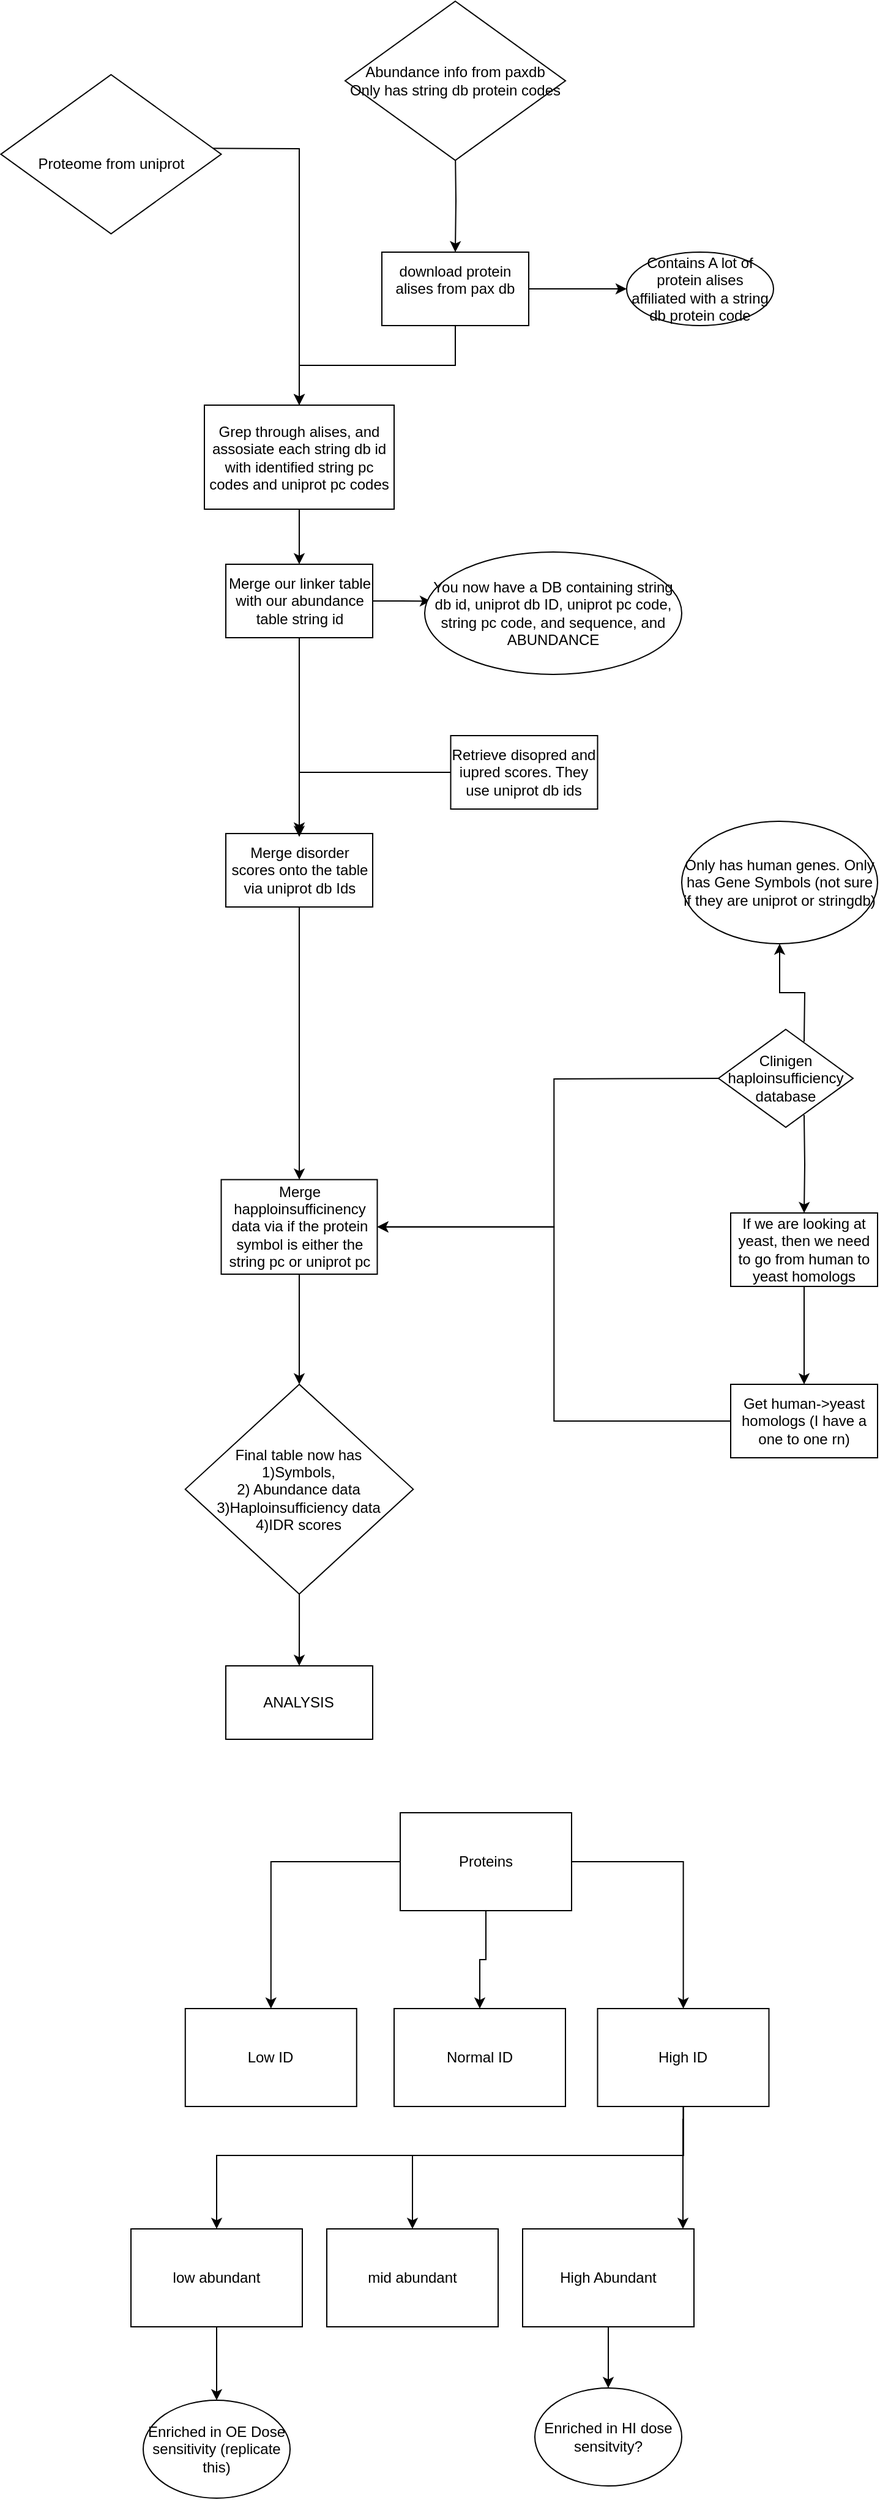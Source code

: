 <mxfile version="15.2.9" type="github">
  <diagram id="FmImgYfQ0Td1UyCWVp3n" name="Page-1">
    <mxGraphModel dx="1422" dy="820" grid="1" gridSize="10" guides="1" tooltips="1" connect="1" arrows="1" fold="1" page="1" pageScale="1" pageWidth="850" pageHeight="1100" math="0" shadow="0">
      <root>
        <mxCell id="0" />
        <mxCell id="1" parent="0" />
        <mxCell id="icuXwcs0BqdQZPv1DM7C-11" style="edgeStyle=orthogonalEdgeStyle;rounded=0;orthogonalLoop=1;jettySize=auto;html=1;" parent="1" target="icuXwcs0BqdQZPv1DM7C-7" edge="1">
          <mxGeometry relative="1" as="geometry">
            <mxPoint x="185" y="120" as="sourcePoint" />
          </mxGeometry>
        </mxCell>
        <mxCell id="icuXwcs0BqdQZPv1DM7C-4" value="" style="edgeStyle=orthogonalEdgeStyle;rounded=0;orthogonalLoop=1;jettySize=auto;html=1;" parent="1" target="icuXwcs0BqdQZPv1DM7C-3" edge="1">
          <mxGeometry relative="1" as="geometry">
            <mxPoint x="445" y="120" as="sourcePoint" />
          </mxGeometry>
        </mxCell>
        <mxCell id="icuXwcs0BqdQZPv1DM7C-6" value="" style="edgeStyle=orthogonalEdgeStyle;rounded=0;orthogonalLoop=1;jettySize=auto;html=1;" parent="1" source="icuXwcs0BqdQZPv1DM7C-3" target="icuXwcs0BqdQZPv1DM7C-5" edge="1">
          <mxGeometry relative="1" as="geometry" />
        </mxCell>
        <mxCell id="icuXwcs0BqdQZPv1DM7C-8" value="" style="edgeStyle=orthogonalEdgeStyle;rounded=0;orthogonalLoop=1;jettySize=auto;html=1;" parent="1" source="icuXwcs0BqdQZPv1DM7C-3" target="icuXwcs0BqdQZPv1DM7C-7" edge="1">
          <mxGeometry relative="1" as="geometry" />
        </mxCell>
        <mxCell id="icuXwcs0BqdQZPv1DM7C-3" value="&lt;div&gt;download protein alises from pax db &lt;br&gt;&lt;/div&gt;&lt;div&gt;&lt;br&gt;&lt;/div&gt;" style="whiteSpace=wrap;html=1;rounded=0;" parent="1" vertex="1">
          <mxGeometry x="385" y="205" width="120" height="60" as="geometry" />
        </mxCell>
        <mxCell id="icuXwcs0BqdQZPv1DM7C-5" value="Contains A lot of protein alises affiliated with a string db protein code" style="ellipse;whiteSpace=wrap;html=1;rounded=0;" parent="1" vertex="1">
          <mxGeometry x="585" y="205" width="120" height="60" as="geometry" />
        </mxCell>
        <mxCell id="icuXwcs0BqdQZPv1DM7C-35" value="" style="edgeStyle=orthogonalEdgeStyle;rounded=0;orthogonalLoop=1;jettySize=auto;html=1;" parent="1" source="icuXwcs0BqdQZPv1DM7C-7" target="icuXwcs0BqdQZPv1DM7C-34" edge="1">
          <mxGeometry relative="1" as="geometry" />
        </mxCell>
        <mxCell id="icuXwcs0BqdQZPv1DM7C-7" value="Grep through alises, and assosiate each string db id with identified string pc codes and uniprot pc codes" style="whiteSpace=wrap;html=1;rounded=0;" parent="1" vertex="1">
          <mxGeometry x="240" y="330" width="155" height="85" as="geometry" />
        </mxCell>
        <mxCell id="icuXwcs0BqdQZPv1DM7C-17" value="" style="edgeStyle=orthogonalEdgeStyle;rounded=0;orthogonalLoop=1;jettySize=auto;html=1;" parent="1" target="icuXwcs0BqdQZPv1DM7C-16" edge="1">
          <mxGeometry relative="1" as="geometry">
            <mxPoint x="317.5" y="742.75" as="sourcePoint" />
          </mxGeometry>
        </mxCell>
        <mxCell id="icuXwcs0BqdQZPv1DM7C-19" value="" style="edgeStyle=orthogonalEdgeStyle;rounded=0;orthogonalLoop=1;jettySize=auto;html=1;" parent="1" source="icuXwcs0BqdQZPv1DM7C-16" target="icuXwcs0BqdQZPv1DM7C-18" edge="1">
          <mxGeometry relative="1" as="geometry" />
        </mxCell>
        <mxCell id="icuXwcs0BqdQZPv1DM7C-16" value="Merge disorder scores onto the table via uniprot db Ids" style="whiteSpace=wrap;html=1;rounded=0;" parent="1" vertex="1">
          <mxGeometry x="257.51" y="680" width="120" height="60" as="geometry" />
        </mxCell>
        <mxCell id="icuXwcs0BqdQZPv1DM7C-31" value="" style="edgeStyle=orthogonalEdgeStyle;rounded=0;orthogonalLoop=1;jettySize=auto;html=1;" parent="1" source="icuXwcs0BqdQZPv1DM7C-18" target="icuXwcs0BqdQZPv1DM7C-30" edge="1">
          <mxGeometry relative="1" as="geometry" />
        </mxCell>
        <mxCell id="icuXwcs0BqdQZPv1DM7C-18" value="Merge happloinsufficinency data via if the protein symbol is either the string pc or uniprot pc " style="whiteSpace=wrap;html=1;rounded=0;" parent="1" vertex="1">
          <mxGeometry x="253.75" y="962.75" width="127.5" height="77.25" as="geometry" />
        </mxCell>
        <mxCell id="icuXwcs0BqdQZPv1DM7C-22" value="" style="edgeStyle=orthogonalEdgeStyle;rounded=0;orthogonalLoop=1;jettySize=auto;html=1;" parent="1" target="icuXwcs0BqdQZPv1DM7C-21" edge="1">
          <mxGeometry relative="1" as="geometry">
            <mxPoint x="730" y="850" as="sourcePoint" />
          </mxGeometry>
        </mxCell>
        <mxCell id="icuXwcs0BqdQZPv1DM7C-24" value="" style="edgeStyle=orthogonalEdgeStyle;rounded=0;orthogonalLoop=1;jettySize=auto;html=1;" parent="1" target="icuXwcs0BqdQZPv1DM7C-23" edge="1">
          <mxGeometry relative="1" as="geometry">
            <mxPoint x="730" y="910" as="sourcePoint" />
          </mxGeometry>
        </mxCell>
        <mxCell id="icuXwcs0BqdQZPv1DM7C-28" style="edgeStyle=orthogonalEdgeStyle;rounded=0;orthogonalLoop=1;jettySize=auto;html=1;entryX=1;entryY=0.5;entryDx=0;entryDy=0;" parent="1" target="icuXwcs0BqdQZPv1DM7C-18" edge="1">
          <mxGeometry relative="1" as="geometry">
            <mxPoint x="670" y="880" as="sourcePoint" />
          </mxGeometry>
        </mxCell>
        <mxCell id="icuXwcs0BqdQZPv1DM7C-21" value="Only has human genes. Only has Gene Symbols (not sure if they are uniprot or stringdb)" style="ellipse;whiteSpace=wrap;html=1;rounded=0;" parent="1" vertex="1">
          <mxGeometry x="630" y="670" width="160" height="100" as="geometry" />
        </mxCell>
        <mxCell id="icuXwcs0BqdQZPv1DM7C-26" value="" style="edgeStyle=orthogonalEdgeStyle;rounded=0;orthogonalLoop=1;jettySize=auto;html=1;" parent="1" source="icuXwcs0BqdQZPv1DM7C-23" target="icuXwcs0BqdQZPv1DM7C-25" edge="1">
          <mxGeometry relative="1" as="geometry" />
        </mxCell>
        <mxCell id="icuXwcs0BqdQZPv1DM7C-23" value="If we are looking at yeast, then we need to go from human to yeast homologs" style="whiteSpace=wrap;html=1;rounded=0;" parent="1" vertex="1">
          <mxGeometry x="670" y="990" width="120" height="60" as="geometry" />
        </mxCell>
        <mxCell id="icuXwcs0BqdQZPv1DM7C-27" style="edgeStyle=orthogonalEdgeStyle;rounded=0;orthogonalLoop=1;jettySize=auto;html=1;entryX=1;entryY=0.5;entryDx=0;entryDy=0;" parent="1" source="icuXwcs0BqdQZPv1DM7C-25" target="icuXwcs0BqdQZPv1DM7C-18" edge="1">
          <mxGeometry relative="1" as="geometry" />
        </mxCell>
        <mxCell id="icuXwcs0BqdQZPv1DM7C-25" value="Get human-&amp;gt;yeast homologs (I have a one to one rn)" style="whiteSpace=wrap;html=1;rounded=0;" parent="1" vertex="1">
          <mxGeometry x="670" y="1130" width="120" height="60" as="geometry" />
        </mxCell>
        <mxCell id="icuXwcs0BqdQZPv1DM7C-33" value="" style="edgeStyle=orthogonalEdgeStyle;rounded=0;orthogonalLoop=1;jettySize=auto;html=1;" parent="1" source="icuXwcs0BqdQZPv1DM7C-30" target="icuXwcs0BqdQZPv1DM7C-32" edge="1">
          <mxGeometry relative="1" as="geometry" />
        </mxCell>
        <mxCell id="icuXwcs0BqdQZPv1DM7C-30" value="&lt;div&gt;Final table now has &lt;br&gt;&lt;/div&gt;&lt;div&gt;1)Symbols,&lt;/div&gt;&lt;div&gt; 2) Abundance data&lt;/div&gt;&lt;div&gt;3)Haploinsufficiency data&lt;/div&gt;&lt;div&gt;4)IDR scores&lt;br&gt; &lt;/div&gt;" style="rhombus;whiteSpace=wrap;html=1;rounded=0;" parent="1" vertex="1">
          <mxGeometry x="224.38" y="1130" width="186.25" height="171.38" as="geometry" />
        </mxCell>
        <mxCell id="icuXwcs0BqdQZPv1DM7C-32" value="ANALYSIS" style="whiteSpace=wrap;html=1;rounded=0;" parent="1" vertex="1">
          <mxGeometry x="257.495" y="1360.0" width="120" height="60" as="geometry" />
        </mxCell>
        <mxCell id="icuXwcs0BqdQZPv1DM7C-36" value="" style="edgeStyle=orthogonalEdgeStyle;rounded=0;orthogonalLoop=1;jettySize=auto;html=1;" parent="1" source="icuXwcs0BqdQZPv1DM7C-34" edge="1">
          <mxGeometry relative="1" as="geometry">
            <mxPoint x="425" y="490.1" as="targetPoint" />
          </mxGeometry>
        </mxCell>
        <mxCell id="icuXwcs0BqdQZPv1DM7C-37" style="edgeStyle=orthogonalEdgeStyle;rounded=0;orthogonalLoop=1;jettySize=auto;html=1;" parent="1" source="icuXwcs0BqdQZPv1DM7C-34" edge="1">
          <mxGeometry relative="1" as="geometry">
            <mxPoint x="317.51" y="682.75" as="targetPoint" />
          </mxGeometry>
        </mxCell>
        <mxCell id="icuXwcs0BqdQZPv1DM7C-34" value="Merge our linker table with our abundance table string id" style="whiteSpace=wrap;html=1;rounded=0;" parent="1" vertex="1">
          <mxGeometry x="257.51" y="460" width="120" height="60" as="geometry" />
        </mxCell>
        <mxCell id="icuXwcs0BqdQZPv1DM7C-39" style="edgeStyle=orthogonalEdgeStyle;rounded=0;orthogonalLoop=1;jettySize=auto;html=1;" parent="1" source="icuXwcs0BqdQZPv1DM7C-38" target="icuXwcs0BqdQZPv1DM7C-16" edge="1">
          <mxGeometry relative="1" as="geometry" />
        </mxCell>
        <mxCell id="icuXwcs0BqdQZPv1DM7C-38" value="Retrieve disopred and iupred scores. They use uniprot db ids" style="whiteSpace=wrap;html=1;rounded=0;" parent="1" vertex="1">
          <mxGeometry x="441.25" y="600" width="120" height="60" as="geometry" />
        </mxCell>
        <mxCell id="icuXwcs0BqdQZPv1DM7C-41" value="You now have a DB containing string db id, uniprot db ID, uniprot pc code, string pc code, and sequence, and ABUNDANCE" style="ellipse;whiteSpace=wrap;html=1;" parent="1" vertex="1">
          <mxGeometry x="420" y="450" width="210" height="100" as="geometry" />
        </mxCell>
        <mxCell id="icuXwcs0BqdQZPv1DM7C-42" value="&lt;div&gt;Abundance info from paxdb&lt;/div&gt;&lt;div&gt;Only has string db protein codes&lt;br&gt;&lt;/div&gt;" style="rhombus;whiteSpace=wrap;html=1;" parent="1" vertex="1">
          <mxGeometry x="355" width="180" height="130" as="geometry" />
        </mxCell>
        <mxCell id="icuXwcs0BqdQZPv1DM7C-43" value="&lt;div&gt;&lt;br&gt;&lt;/div&gt;&lt;div&gt;Proteome from uniprot&lt;/div&gt;" style="rhombus;whiteSpace=wrap;html=1;" parent="1" vertex="1">
          <mxGeometry x="73.75" y="60" width="180" height="130" as="geometry" />
        </mxCell>
        <mxCell id="icuXwcs0BqdQZPv1DM7C-44" value="Clinigen haploinsufficiency database " style="rhombus;whiteSpace=wrap;html=1;" parent="1" vertex="1">
          <mxGeometry x="660" y="840" width="110" height="80" as="geometry" />
        </mxCell>
        <mxCell id="Qhn-E4zfkAwXxSTWhy1I-14" style="edgeStyle=orthogonalEdgeStyle;rounded=0;orthogonalLoop=1;jettySize=auto;html=1;" edge="1" parent="1" target="Qhn-E4zfkAwXxSTWhy1I-13">
          <mxGeometry relative="1" as="geometry">
            <mxPoint x="631" y="1730" as="sourcePoint" />
            <Array as="points">
              <mxPoint x="631" y="1760" />
              <mxPoint x="631" y="1760" />
            </Array>
          </mxGeometry>
        </mxCell>
        <mxCell id="Qhn-E4zfkAwXxSTWhy1I-18" style="edgeStyle=orthogonalEdgeStyle;rounded=0;orthogonalLoop=1;jettySize=auto;html=1;entryX=0.5;entryY=0;entryDx=0;entryDy=0;" edge="1" parent="1" source="Qhn-E4zfkAwXxSTWhy1I-1" target="Qhn-E4zfkAwXxSTWhy1I-15">
          <mxGeometry relative="1" as="geometry">
            <Array as="points">
              <mxPoint x="631" y="1760" />
              <mxPoint x="410" y="1760" />
            </Array>
          </mxGeometry>
        </mxCell>
        <mxCell id="Qhn-E4zfkAwXxSTWhy1I-19" style="edgeStyle=orthogonalEdgeStyle;rounded=0;orthogonalLoop=1;jettySize=auto;html=1;entryX=0.5;entryY=0;entryDx=0;entryDy=0;" edge="1" parent="1" source="Qhn-E4zfkAwXxSTWhy1I-1" target="Qhn-E4zfkAwXxSTWhy1I-16">
          <mxGeometry relative="1" as="geometry">
            <Array as="points">
              <mxPoint x="631" y="1760" />
              <mxPoint x="250" y="1760" />
            </Array>
          </mxGeometry>
        </mxCell>
        <mxCell id="Qhn-E4zfkAwXxSTWhy1I-1" value="High ID" style="rounded=0;whiteSpace=wrap;html=1;" vertex="1" parent="1">
          <mxGeometry x="561.25" y="1640" width="140" height="80" as="geometry" />
        </mxCell>
        <mxCell id="Qhn-E4zfkAwXxSTWhy1I-9" value="" style="edgeStyle=orthogonalEdgeStyle;rounded=0;orthogonalLoop=1;jettySize=auto;html=1;" edge="1" parent="1" source="Qhn-E4zfkAwXxSTWhy1I-2" target="Qhn-E4zfkAwXxSTWhy1I-4">
          <mxGeometry relative="1" as="geometry" />
        </mxCell>
        <mxCell id="Qhn-E4zfkAwXxSTWhy1I-10" style="edgeStyle=orthogonalEdgeStyle;rounded=0;orthogonalLoop=1;jettySize=auto;html=1;" edge="1" parent="1" source="Qhn-E4zfkAwXxSTWhy1I-2" target="Qhn-E4zfkAwXxSTWhy1I-1">
          <mxGeometry relative="1" as="geometry" />
        </mxCell>
        <mxCell id="Qhn-E4zfkAwXxSTWhy1I-11" style="edgeStyle=orthogonalEdgeStyle;rounded=0;orthogonalLoop=1;jettySize=auto;html=1;entryX=0.5;entryY=0;entryDx=0;entryDy=0;" edge="1" parent="1" source="Qhn-E4zfkAwXxSTWhy1I-2" target="Qhn-E4zfkAwXxSTWhy1I-5">
          <mxGeometry relative="1" as="geometry" />
        </mxCell>
        <mxCell id="Qhn-E4zfkAwXxSTWhy1I-2" value="Proteins" style="rounded=0;whiteSpace=wrap;html=1;" vertex="1" parent="1">
          <mxGeometry x="400" y="1480" width="140" height="80" as="geometry" />
        </mxCell>
        <mxCell id="Qhn-E4zfkAwXxSTWhy1I-4" value="Normal ID" style="rounded=0;whiteSpace=wrap;html=1;" vertex="1" parent="1">
          <mxGeometry x="395" y="1640" width="140" height="80" as="geometry" />
        </mxCell>
        <mxCell id="Qhn-E4zfkAwXxSTWhy1I-5" value="Low ID" style="rounded=0;whiteSpace=wrap;html=1;" vertex="1" parent="1">
          <mxGeometry x="224.38" y="1640" width="140" height="80" as="geometry" />
        </mxCell>
        <mxCell id="Qhn-E4zfkAwXxSTWhy1I-23" style="edgeStyle=orthogonalEdgeStyle;rounded=0;orthogonalLoop=1;jettySize=auto;html=1;entryX=0.5;entryY=0;entryDx=0;entryDy=0;" edge="1" parent="1" source="Qhn-E4zfkAwXxSTWhy1I-13" target="Qhn-E4zfkAwXxSTWhy1I-20">
          <mxGeometry relative="1" as="geometry" />
        </mxCell>
        <mxCell id="Qhn-E4zfkAwXxSTWhy1I-13" value="High Abundant" style="rounded=0;whiteSpace=wrap;html=1;" vertex="1" parent="1">
          <mxGeometry x="500" y="1820" width="140" height="80" as="geometry" />
        </mxCell>
        <mxCell id="Qhn-E4zfkAwXxSTWhy1I-15" value="mid abundant" style="rounded=0;whiteSpace=wrap;html=1;" vertex="1" parent="1">
          <mxGeometry x="340" y="1820" width="140" height="80" as="geometry" />
        </mxCell>
        <mxCell id="Qhn-E4zfkAwXxSTWhy1I-22" style="edgeStyle=orthogonalEdgeStyle;rounded=0;orthogonalLoop=1;jettySize=auto;html=1;entryX=0.5;entryY=0;entryDx=0;entryDy=0;" edge="1" parent="1" source="Qhn-E4zfkAwXxSTWhy1I-16" target="Qhn-E4zfkAwXxSTWhy1I-21">
          <mxGeometry relative="1" as="geometry" />
        </mxCell>
        <mxCell id="Qhn-E4zfkAwXxSTWhy1I-16" value="low abundant" style="rounded=0;whiteSpace=wrap;html=1;" vertex="1" parent="1">
          <mxGeometry x="180" y="1820" width="140" height="80" as="geometry" />
        </mxCell>
        <mxCell id="Qhn-E4zfkAwXxSTWhy1I-20" value="Enriched in HI dose sensitvity?" style="ellipse;whiteSpace=wrap;html=1;" vertex="1" parent="1">
          <mxGeometry x="510" y="1950" width="120" height="80" as="geometry" />
        </mxCell>
        <mxCell id="Qhn-E4zfkAwXxSTWhy1I-21" value="Enriched in OE Dose sensitivity (replicate this)" style="ellipse;whiteSpace=wrap;html=1;" vertex="1" parent="1">
          <mxGeometry x="190" y="1960" width="120" height="80" as="geometry" />
        </mxCell>
      </root>
    </mxGraphModel>
  </diagram>
</mxfile>
